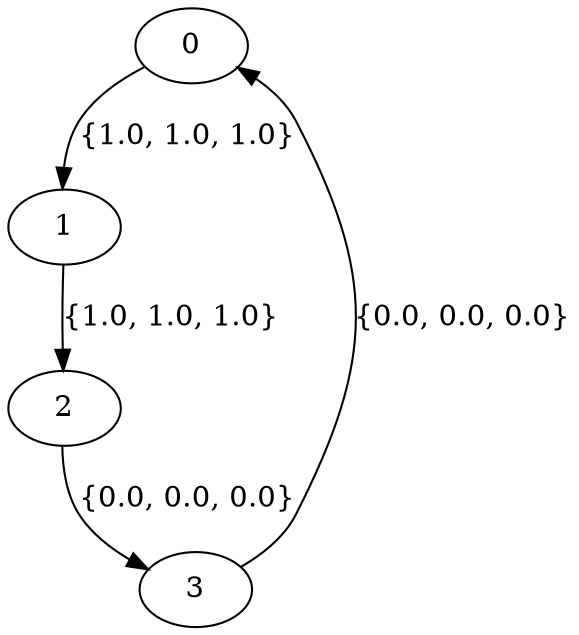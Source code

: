 digraph G {0 -> 1 [label="{1.0, 1.0, 1.0}"];1 -> 2 [label="{1.0, 1.0, 1.0}"];2 -> 3 [label="{0.0, 0.0, 0.0}"];3 -> 0 [label="{0.0, 0.0, 0.0}"];}